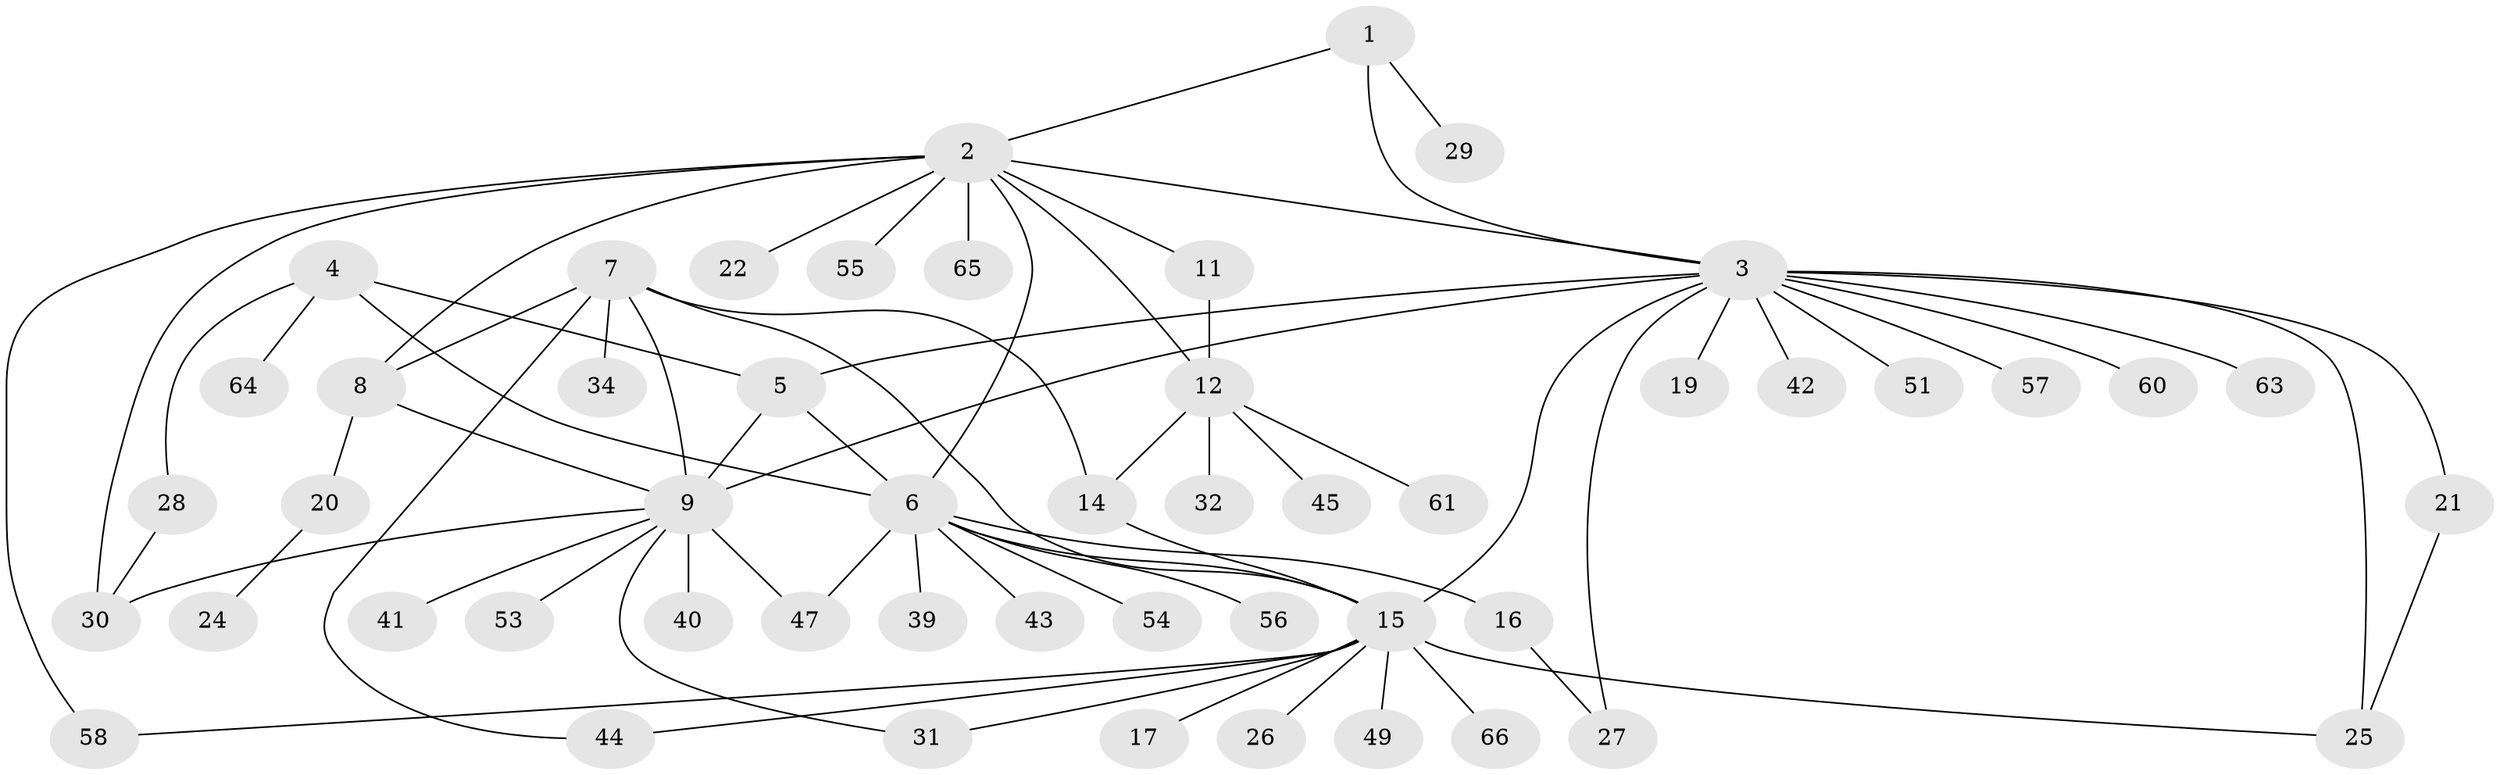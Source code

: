 // Generated by graph-tools (version 1.1) at 2025/52/02/27/25 19:52:16]
// undirected, 51 vertices, 70 edges
graph export_dot {
graph [start="1"]
  node [color=gray90,style=filled];
  1;
  2 [super="+10"];
  3 [super="+38"];
  4 [super="+59"];
  5;
  6 [super="+23"];
  7 [super="+13"];
  8;
  9 [super="+18"];
  11 [super="+48"];
  12 [super="+37"];
  14 [super="+50"];
  15 [super="+36"];
  16;
  17;
  19;
  20 [super="+33"];
  21 [super="+52"];
  22;
  24;
  25;
  26;
  27;
  28;
  29;
  30 [super="+35"];
  31;
  32 [super="+46"];
  34;
  39;
  40;
  41;
  42;
  43;
  44;
  45;
  47;
  49;
  51;
  53;
  54;
  55;
  56;
  57 [super="+62"];
  58;
  60;
  61;
  63;
  64;
  65;
  66;
  1 -- 2;
  1 -- 3;
  1 -- 29;
  2 -- 3;
  2 -- 65;
  2 -- 6;
  2 -- 8;
  2 -- 11;
  2 -- 12;
  2 -- 22;
  2 -- 55;
  2 -- 58;
  2 -- 30;
  3 -- 5;
  3 -- 9;
  3 -- 15;
  3 -- 19;
  3 -- 21;
  3 -- 25;
  3 -- 27;
  3 -- 42;
  3 -- 51;
  3 -- 57;
  3 -- 60;
  3 -- 63;
  4 -- 5;
  4 -- 6;
  4 -- 28;
  4 -- 64;
  5 -- 6;
  5 -- 9 [weight=2];
  6 -- 15;
  6 -- 16;
  6 -- 39;
  6 -- 43;
  6 -- 47;
  6 -- 54;
  6 -- 56;
  7 -- 8;
  7 -- 9;
  7 -- 34;
  7 -- 44;
  7 -- 15;
  7 -- 14;
  8 -- 9;
  8 -- 20;
  9 -- 31;
  9 -- 40;
  9 -- 47;
  9 -- 53;
  9 -- 41;
  9 -- 30;
  11 -- 12;
  12 -- 14;
  12 -- 32;
  12 -- 45;
  12 -- 61;
  14 -- 15;
  15 -- 17;
  15 -- 25;
  15 -- 26;
  15 -- 31;
  15 -- 44;
  15 -- 49;
  15 -- 58;
  15 -- 66;
  16 -- 27;
  20 -- 24;
  21 -- 25;
  28 -- 30;
}

